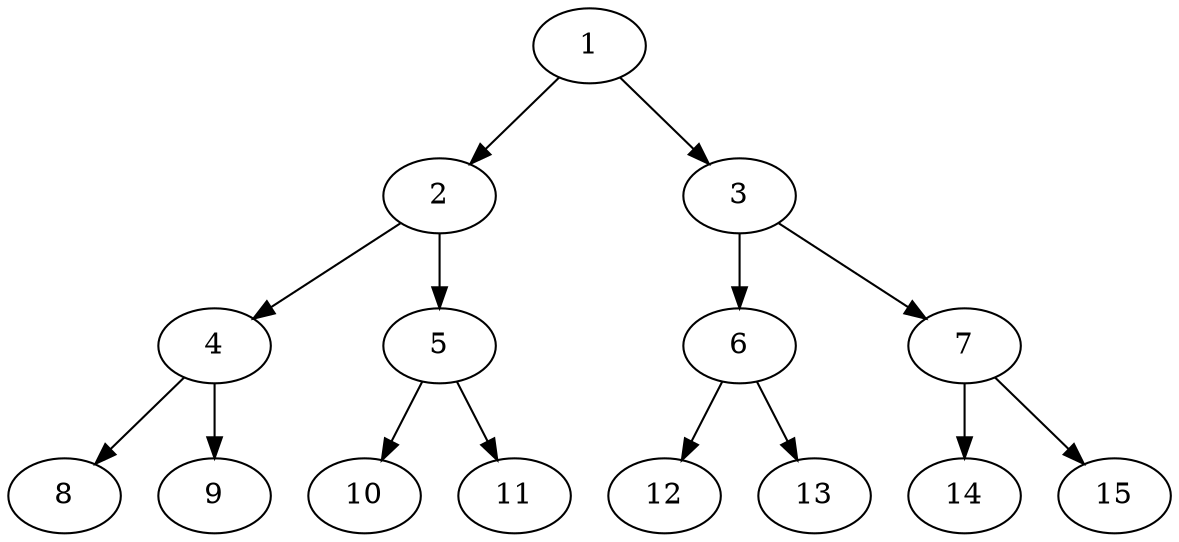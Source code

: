 digraph bt {
  1 -> 2 -> 4 -> 8;
  4 -> 9;
  2 -> 5 -> 10;
  5 -> 11;
  1 -> 3 -> 6 -> 12;
  6 -> 13;
  3 -> 7 -> 14;
  7 -> 15;
}
